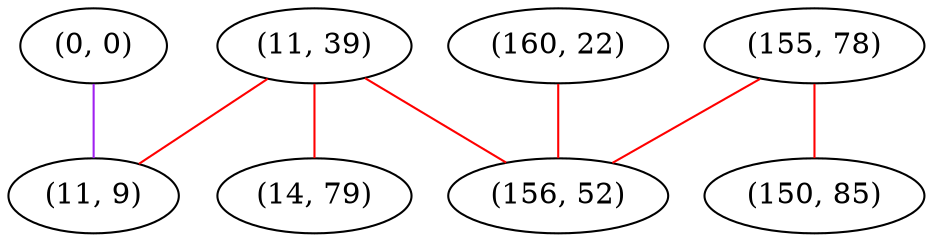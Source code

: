 graph "" {
"(11, 39)";
"(0, 0)";
"(155, 78)";
"(160, 22)";
"(11, 9)";
"(156, 52)";
"(14, 79)";
"(150, 85)";
"(11, 39)" -- "(156, 52)"  [color=red, key=0, weight=1];
"(11, 39)" -- "(11, 9)"  [color=red, key=0, weight=1];
"(11, 39)" -- "(14, 79)"  [color=red, key=0, weight=1];
"(0, 0)" -- "(11, 9)"  [color=purple, key=0, weight=4];
"(155, 78)" -- "(156, 52)"  [color=red, key=0, weight=1];
"(155, 78)" -- "(150, 85)"  [color=red, key=0, weight=1];
"(160, 22)" -- "(156, 52)"  [color=red, key=0, weight=1];
}
